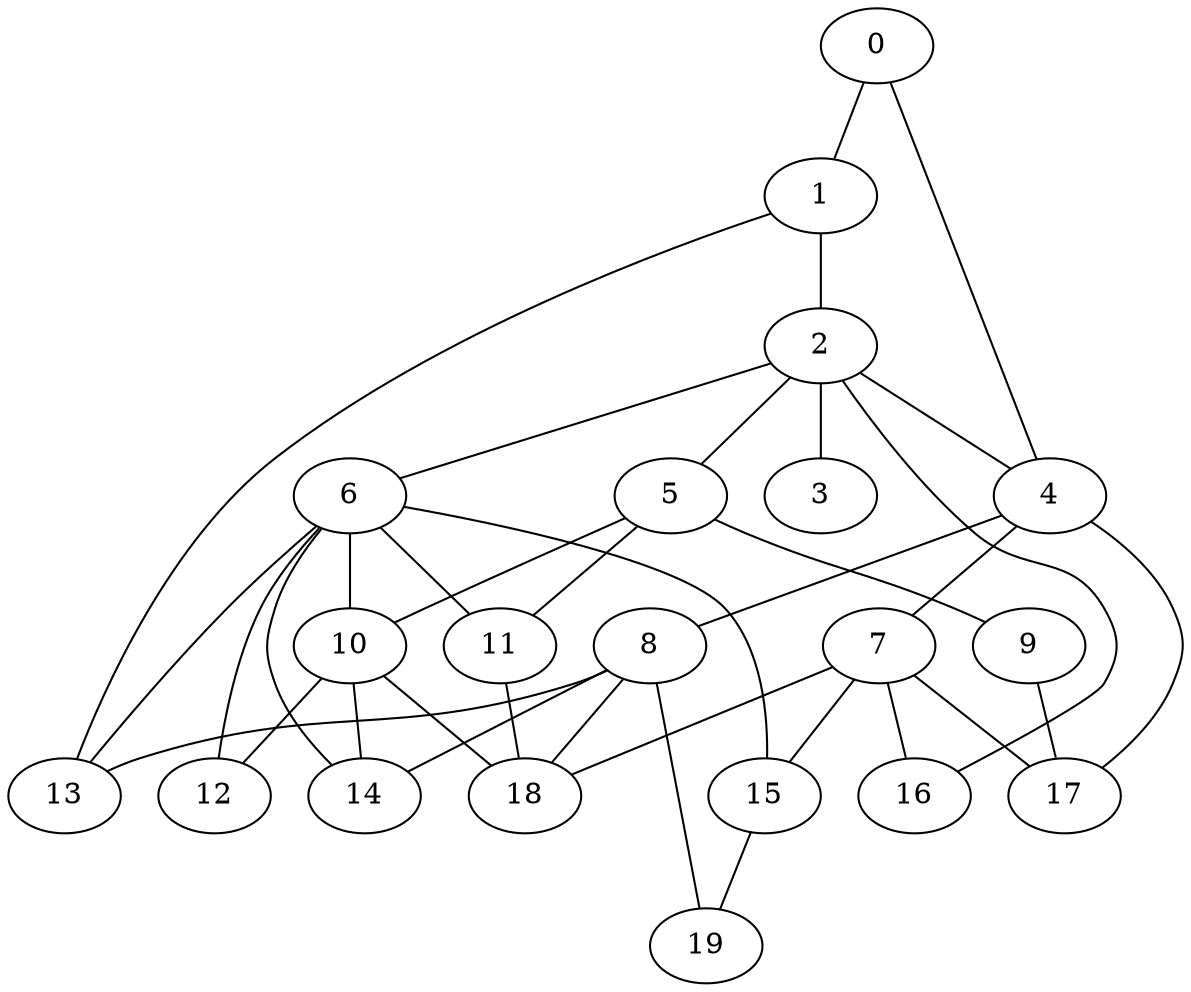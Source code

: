 
graph graphname {
    0 -- 1
0 -- 4
1 -- 2
1 -- 13
2 -- 3
2 -- 4
2 -- 5
2 -- 6
2 -- 16
4 -- 8
4 -- 7
4 -- 17
5 -- 9
5 -- 11
5 -- 10
6 -- 12
6 -- 13
6 -- 14
6 -- 15
6 -- 11
6 -- 10
7 -- 16
7 -- 17
7 -- 15
7 -- 18
8 -- 18
8 -- 19
8 -- 13
8 -- 14
9 -- 17
10 -- 12
10 -- 18
10 -- 14
11 -- 18
15 -- 19

}
